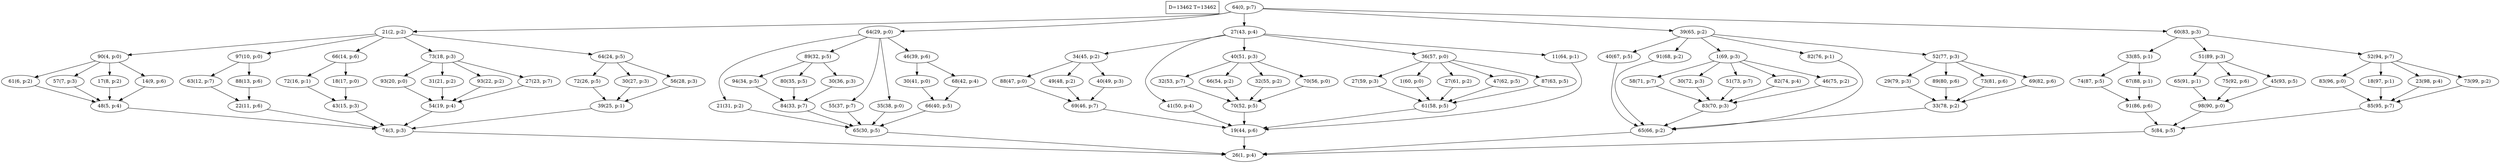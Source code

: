 digraph Task {
i [shape=box, label="D=13462 T=13462"]; 
0 [label="64(0, p:7)"];
1 [label="26(1, p:4)"];
2 [label="21(2, p:2)"];
3 [label="74(3, p:3)"];
4 [label="90(4, p:0)"];
5 [label="48(5, p:4)"];
6 [label="61(6, p:2)"];
7 [label="57(7, p:3)"];
8 [label="17(8, p:2)"];
9 [label="14(9, p:6)"];
10 [label="97(10, p:0)"];
11 [label="22(11, p:6)"];
12 [label="63(12, p:7)"];
13 [label="88(13, p:6)"];
14 [label="66(14, p:6)"];
15 [label="43(15, p:3)"];
16 [label="72(16, p:1)"];
17 [label="18(17, p:0)"];
18 [label="73(18, p:3)"];
19 [label="54(19, p:4)"];
20 [label="93(20, p:0)"];
21 [label="31(21, p:2)"];
22 [label="93(22, p:2)"];
23 [label="27(23, p:7)"];
24 [label="64(24, p:5)"];
25 [label="39(25, p:1)"];
26 [label="72(26, p:5)"];
27 [label="30(27, p:3)"];
28 [label="56(28, p:3)"];
29 [label="64(29, p:0)"];
30 [label="65(30, p:5)"];
31 [label="21(31, p:2)"];
32 [label="89(32, p:5)"];
33 [label="84(33, p:7)"];
34 [label="94(34, p:5)"];
35 [label="80(35, p:5)"];
36 [label="30(36, p:3)"];
37 [label="55(37, p:7)"];
38 [label="35(38, p:0)"];
39 [label="46(39, p:6)"];
40 [label="66(40, p:5)"];
41 [label="30(41, p:0)"];
42 [label="68(42, p:4)"];
43 [label="27(43, p:4)"];
44 [label="19(44, p:6)"];
45 [label="34(45, p:2)"];
46 [label="69(46, p:7)"];
47 [label="88(47, p:0)"];
48 [label="49(48, p:2)"];
49 [label="40(49, p:3)"];
50 [label="41(50, p:4)"];
51 [label="40(51, p:3)"];
52 [label="70(52, p:5)"];
53 [label="32(53, p:7)"];
54 [label="66(54, p:2)"];
55 [label="32(55, p:2)"];
56 [label="70(56, p:0)"];
57 [label="36(57, p:0)"];
58 [label="61(58, p:5)"];
59 [label="27(59, p:3)"];
60 [label="1(60, p:0)"];
61 [label="27(61, p:2)"];
62 [label="47(62, p:5)"];
63 [label="87(63, p:5)"];
64 [label="11(64, p:1)"];
65 [label="39(65, p:2)"];
66 [label="65(66, p:2)"];
67 [label="40(67, p:5)"];
68 [label="91(68, p:2)"];
69 [label="1(69, p:3)"];
70 [label="83(70, p:3)"];
71 [label="58(71, p:7)"];
72 [label="30(72, p:3)"];
73 [label="51(73, p:7)"];
74 [label="82(74, p:4)"];
75 [label="46(75, p:2)"];
76 [label="82(76, p:1)"];
77 [label="52(77, p:3)"];
78 [label="33(78, p:2)"];
79 [label="29(79, p:3)"];
80 [label="89(80, p:6)"];
81 [label="73(81, p:6)"];
82 [label="69(82, p:6)"];
83 [label="60(83, p:3)"];
84 [label="5(84, p:5)"];
85 [label="33(85, p:1)"];
86 [label="91(86, p:6)"];
87 [label="74(87, p:5)"];
88 [label="67(88, p:1)"];
89 [label="51(89, p:3)"];
90 [label="98(90, p:0)"];
91 [label="65(91, p:1)"];
92 [label="75(92, p:6)"];
93 [label="45(93, p:5)"];
94 [label="52(94, p:7)"];
95 [label="85(95, p:7)"];
96 [label="83(96, p:0)"];
97 [label="18(97, p:1)"];
98 [label="23(98, p:4)"];
99 [label="73(99, p:2)"];
0 -> 2;
0 -> 29;
0 -> 43;
0 -> 65;
0 -> 83;
2 -> 4;
2 -> 10;
2 -> 14;
2 -> 18;
2 -> 24;
3 -> 1;
4 -> 6;
4 -> 7;
4 -> 8;
4 -> 9;
5 -> 3;
6 -> 5;
7 -> 5;
8 -> 5;
9 -> 5;
10 -> 12;
10 -> 13;
11 -> 3;
12 -> 11;
13 -> 11;
14 -> 16;
14 -> 17;
15 -> 3;
16 -> 15;
17 -> 15;
18 -> 20;
18 -> 21;
18 -> 22;
18 -> 23;
19 -> 3;
20 -> 19;
21 -> 19;
22 -> 19;
23 -> 19;
24 -> 26;
24 -> 27;
24 -> 28;
25 -> 3;
26 -> 25;
27 -> 25;
28 -> 25;
29 -> 31;
29 -> 32;
29 -> 37;
29 -> 38;
29 -> 39;
30 -> 1;
31 -> 30;
32 -> 34;
32 -> 35;
32 -> 36;
33 -> 30;
34 -> 33;
35 -> 33;
36 -> 33;
37 -> 30;
38 -> 30;
39 -> 41;
39 -> 42;
40 -> 30;
41 -> 40;
42 -> 40;
43 -> 45;
43 -> 50;
43 -> 51;
43 -> 57;
43 -> 64;
44 -> 1;
45 -> 47;
45 -> 48;
45 -> 49;
46 -> 44;
47 -> 46;
48 -> 46;
49 -> 46;
50 -> 44;
51 -> 53;
51 -> 54;
51 -> 55;
51 -> 56;
52 -> 44;
53 -> 52;
54 -> 52;
55 -> 52;
56 -> 52;
57 -> 59;
57 -> 60;
57 -> 61;
57 -> 62;
57 -> 63;
58 -> 44;
59 -> 58;
60 -> 58;
61 -> 58;
62 -> 58;
63 -> 58;
64 -> 44;
65 -> 67;
65 -> 68;
65 -> 69;
65 -> 76;
65 -> 77;
66 -> 1;
67 -> 66;
68 -> 66;
69 -> 71;
69 -> 72;
69 -> 73;
69 -> 74;
69 -> 75;
70 -> 66;
71 -> 70;
72 -> 70;
73 -> 70;
74 -> 70;
75 -> 70;
76 -> 66;
77 -> 79;
77 -> 80;
77 -> 81;
77 -> 82;
78 -> 66;
79 -> 78;
80 -> 78;
81 -> 78;
82 -> 78;
83 -> 85;
83 -> 89;
83 -> 94;
84 -> 1;
85 -> 87;
85 -> 88;
86 -> 84;
87 -> 86;
88 -> 86;
89 -> 91;
89 -> 92;
89 -> 93;
90 -> 84;
91 -> 90;
92 -> 90;
93 -> 90;
94 -> 96;
94 -> 97;
94 -> 98;
94 -> 99;
95 -> 84;
96 -> 95;
97 -> 95;
98 -> 95;
99 -> 95;
}